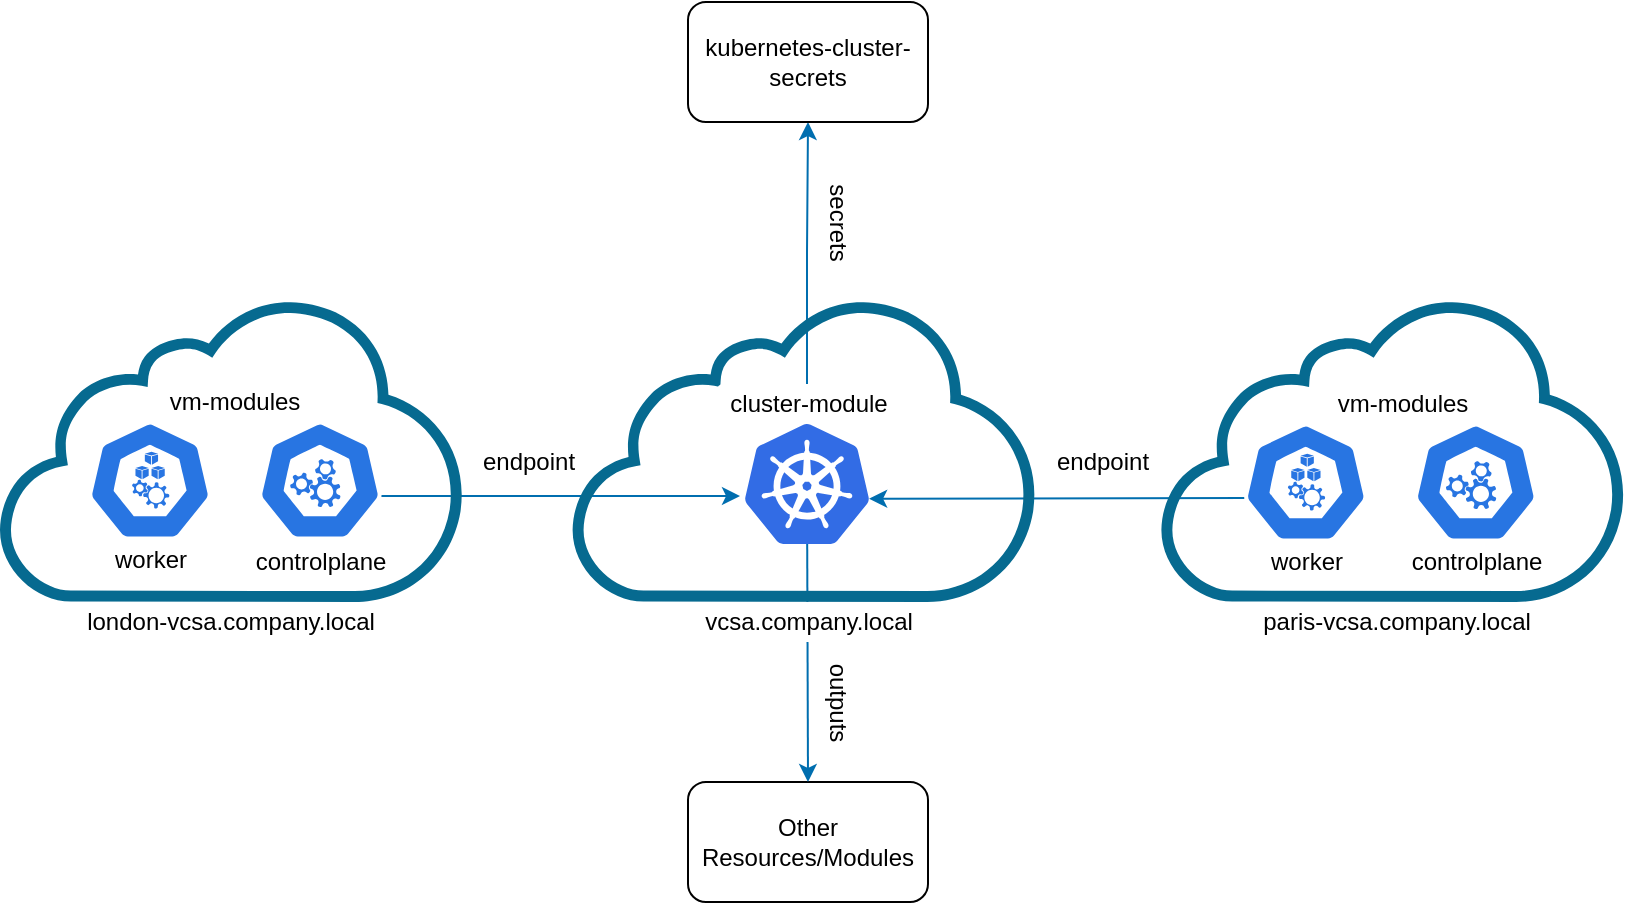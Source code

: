 <mxfile version="18.0.1" type="device"><diagram id="zyIdrQ5SEoMRF3f6zbQ5" name="Страница 1"><mxGraphModel dx="1102" dy="1025" grid="1" gridSize="10" guides="1" tooltips="1" connect="1" arrows="1" fold="1" page="1" pageScale="1" pageWidth="827" pageHeight="1169" math="0" shadow="0"><root><mxCell id="0"/><mxCell id="1" parent="0"/><mxCell id="VZ6glPLXHZivljQAD1R--48" style="edgeStyle=orthogonalEdgeStyle;rounded=0;orthogonalLoop=1;jettySize=auto;html=1;entryX=0.5;entryY=1;entryDx=0;entryDy=0;fillColor=#1ba1e2;strokeColor=#006EAF;" parent="1" source="VZ6glPLXHZivljQAD1R--34" target="VZ6glPLXHZivljQAD1R--1" edge="1"><mxGeometry relative="1" as="geometry"/></mxCell><mxCell id="VZ6glPLXHZivljQAD1R--1" value="kubernetes-cluster-secrets" style="rounded=1;whiteSpace=wrap;html=1;" parent="1" vertex="1"><mxGeometry x="350" y="20" width="120" height="60" as="geometry"/></mxCell><mxCell id="VZ6glPLXHZivljQAD1R--42" value="secrets" style="text;html=1;align=center;verticalAlign=middle;resizable=0;points=[];autosize=1;strokeColor=none;fillColor=default;rotation=90;rounded=1;" parent="1" vertex="1"><mxGeometry x="400" y="120" width="50" height="20" as="geometry"/></mxCell><mxCell id="VZ6glPLXHZivljQAD1R--49" value="" style="endArrow=classic;html=1;rounded=0;exitX=0.995;exitY=0.63;exitDx=0;exitDy=0;exitPerimeter=0;fillColor=#1ba1e2;strokeColor=#006EAF;" parent="1" source="VZ6glPLXHZivljQAD1R--13" edge="1"><mxGeometry width="50" height="50" relative="1" as="geometry"><mxPoint x="296" y="200" as="sourcePoint"/><mxPoint x="376" y="267" as="targetPoint"/></mxGeometry></mxCell><mxCell id="VZ6glPLXHZivljQAD1R--50" value="endpoint" style="text;html=1;align=center;verticalAlign=middle;resizable=0;points=[];autosize=1;strokeColor=none;fillColor=default;rounded=1;" parent="1" vertex="1"><mxGeometry x="240.39" y="240" width="60" height="20" as="geometry"/></mxCell><mxCell id="VZ6glPLXHZivljQAD1R--52" value="" style="endArrow=classic;html=1;rounded=0;exitX=0.005;exitY=0.63;exitDx=0;exitDy=0;exitPerimeter=0;entryX=0.997;entryY=0.623;entryDx=0;entryDy=0;entryPerimeter=0;fillColor=#1ba1e2;strokeColor=#006EAF;" parent="1" source="VZ6glPLXHZivljQAD1R--43" target="VZ6glPLXHZivljQAD1R--10" edge="1"><mxGeometry width="50" height="50" relative="1" as="geometry"><mxPoint x="496" y="260" as="sourcePoint"/><mxPoint x="446" y="310" as="targetPoint"/></mxGeometry></mxCell><mxCell id="VZ6glPLXHZivljQAD1R--55" value="endpoint" style="text;html=1;align=center;verticalAlign=middle;resizable=0;points=[];autosize=1;strokeColor=none;fillColor=default;rounded=1;" parent="1" vertex="1"><mxGeometry x="526.7" y="240" width="60" height="20" as="geometry"/></mxCell><mxCell id="VZ6glPLXHZivljQAD1R--56" value="" style="group" parent="1" vertex="1" connectable="0"><mxGeometry x="586.7" y="170" width="234.39" height="170" as="geometry"/></mxCell><mxCell id="VZ6glPLXHZivljQAD1R--6" value="" style="sketch=0;pointerEvents=1;shadow=0;dashed=0;html=1;strokeColor=none;aspect=fixed;labelPosition=center;verticalLabelPosition=bottom;verticalAlign=top;align=center;outlineConnect=0;shape=mxgraph.vvd.cloud_computing;fillColor=#066A90;" parent="VZ6glPLXHZivljQAD1R--56" vertex="1"><mxGeometry width="234.39" height="150" as="geometry"/></mxCell><mxCell id="VZ6glPLXHZivljQAD1R--9" value="paris-vcsa.company.local" style="text;html=1;align=center;verticalAlign=middle;resizable=0;points=[];autosize=1;strokeColor=none;fillColor=default;rounded=1;" parent="VZ6glPLXHZivljQAD1R--56" vertex="1"><mxGeometry x="42.19" y="150" width="150" height="20" as="geometry"/></mxCell><mxCell id="VZ6glPLXHZivljQAD1R--43" value="" style="sketch=0;html=1;dashed=0;whitespace=wrap;fillColor=#2875E2;strokeColor=#ffffff;points=[[0.005,0.63,0],[0.1,0.2,0],[0.9,0.2,0],[0.5,0,0],[0.995,0.63,0],[0.72,0.99,0],[0.5,1,0],[0.28,0.99,0]];shape=mxgraph.kubernetes.icon;prIcon=node" parent="VZ6glPLXHZivljQAD1R--56" vertex="1"><mxGeometry x="41.2" y="60.5" width="61.98" height="59.5" as="geometry"/></mxCell><mxCell id="VZ6glPLXHZivljQAD1R--44" value="" style="sketch=0;html=1;dashed=0;whitespace=wrap;fillColor=#2875E2;strokeColor=#ffffff;points=[[0.005,0.63,0],[0.1,0.2,0],[0.9,0.2,0],[0.5,0,0],[0.995,0.63,0],[0.72,0.99,0],[0.5,1,0],[0.28,0.99,0]];shape=mxgraph.kubernetes.icon;prIcon=master" parent="VZ6glPLXHZivljQAD1R--56" vertex="1"><mxGeometry x="126.2" y="60.5" width="61.98" height="59.5" as="geometry"/></mxCell><mxCell id="VZ6glPLXHZivljQAD1R--45" value="worker" style="text;html=1;align=center;verticalAlign=middle;resizable=0;points=[];autosize=1;strokeColor=none;fillColor=default;rounded=1;" parent="VZ6glPLXHZivljQAD1R--56" vertex="1"><mxGeometry x="47.19" y="120" width="50" height="20" as="geometry"/></mxCell><mxCell id="VZ6glPLXHZivljQAD1R--46" value="controlplane" style="text;html=1;align=center;verticalAlign=middle;resizable=0;points=[];autosize=1;strokeColor=none;fillColor=default;rounded=1;" parent="VZ6glPLXHZivljQAD1R--56" vertex="1"><mxGeometry x="117.19" y="120" width="80" height="20" as="geometry"/></mxCell><mxCell id="VZ6glPLXHZivljQAD1R--47" value="vm-modules" style="text;html=1;align=center;verticalAlign=middle;resizable=0;points=[];autosize=1;strokeColor=none;fillColor=default;rounded=1;" parent="VZ6glPLXHZivljQAD1R--56" vertex="1"><mxGeometry x="80.0" y="41" width="80" height="20" as="geometry"/></mxCell><mxCell id="VZ6glPLXHZivljQAD1R--57" value="" style="group;fillColor=none;" parent="1" vertex="1" connectable="0"><mxGeometry x="6" y="170" width="234.39" height="170" as="geometry"/></mxCell><mxCell id="VZ6glPLXHZivljQAD1R--4" value="" style="sketch=0;pointerEvents=1;shadow=0;dashed=0;html=1;strokeColor=none;aspect=fixed;labelPosition=center;verticalLabelPosition=bottom;verticalAlign=top;align=center;outlineConnect=0;shape=mxgraph.vvd.cloud_computing;fillColor=#066A90;" parent="VZ6glPLXHZivljQAD1R--57" vertex="1"><mxGeometry width="234.39" height="150" as="geometry"/></mxCell><mxCell id="VZ6glPLXHZivljQAD1R--8" value="london-vcsa.company.local" style="text;html=1;align=center;verticalAlign=middle;resizable=0;points=[];autosize=1;strokeColor=none;fillColor=default;rounded=1;" parent="VZ6glPLXHZivljQAD1R--57" vertex="1"><mxGeometry x="35" y="150" width="160" height="20" as="geometry"/></mxCell><mxCell id="VZ6glPLXHZivljQAD1R--12" value="" style="sketch=0;html=1;dashed=0;whitespace=wrap;fillColor=#2875E2;strokeColor=#ffffff;points=[[0.005,0.63,0],[0.1,0.2,0],[0.9,0.2,0],[0.5,0,0],[0.995,0.63,0],[0.72,0.99,0],[0.5,1,0],[0.28,0.99,0]];shape=mxgraph.kubernetes.icon;prIcon=node" parent="VZ6glPLXHZivljQAD1R--57" vertex="1"><mxGeometry x="44.01" y="59.5" width="61.98" height="59.5" as="geometry"/></mxCell><mxCell id="VZ6glPLXHZivljQAD1R--13" value="" style="sketch=0;html=1;dashed=0;whitespace=wrap;fillColor=#2875E2;strokeColor=#ffffff;points=[[0.005,0.63,0],[0.1,0.2,0],[0.9,0.2,0],[0.5,0,0],[0.995,0.63,0],[0.72,0.99,0],[0.5,1,0],[0.28,0.99,0]];shape=mxgraph.kubernetes.icon;prIcon=master" parent="VZ6glPLXHZivljQAD1R--57" vertex="1"><mxGeometry x="129.01" y="59.5" width="61.98" height="59.5" as="geometry"/></mxCell><mxCell id="VZ6glPLXHZivljQAD1R--15" value="worker" style="text;html=1;align=center;verticalAlign=middle;resizable=0;points=[];autosize=1;strokeColor=none;fillColor=default;rounded=1;" parent="VZ6glPLXHZivljQAD1R--57" vertex="1"><mxGeometry x="50" y="119" width="50" height="20" as="geometry"/></mxCell><mxCell id="VZ6glPLXHZivljQAD1R--16" value="controlplane" style="text;html=1;align=center;verticalAlign=middle;resizable=0;points=[];autosize=1;strokeColor=none;fillColor=default;rounded=1;" parent="VZ6glPLXHZivljQAD1R--57" vertex="1"><mxGeometry x="120" y="119.5" width="80" height="20" as="geometry"/></mxCell><mxCell id="VZ6glPLXHZivljQAD1R--36" value="vm-modules" style="text;html=1;align=center;verticalAlign=middle;resizable=0;points=[];autosize=1;strokeColor=none;fillColor=default;rounded=1;" parent="VZ6glPLXHZivljQAD1R--57" vertex="1"><mxGeometry x="77.19" y="40" width="80" height="20" as="geometry"/></mxCell><mxCell id="VZ6glPLXHZivljQAD1R--60" value="Other Resources/Modules" style="rounded=1;whiteSpace=wrap;html=1;" parent="1" vertex="1"><mxGeometry x="350" y="410" width="120" height="60" as="geometry"/></mxCell><mxCell id="VZ6glPLXHZivljQAD1R--61" value="" style="endArrow=classic;html=1;rounded=0;entryX=0.5;entryY=0;entryDx=0;entryDy=0;fillColor=#1ba1e2;strokeColor=#006EAF;" parent="1" source="VZ6glPLXHZivljQAD1R--10" target="VZ6glPLXHZivljQAD1R--60" edge="1"><mxGeometry width="50" height="50" relative="1" as="geometry"><mxPoint x="446" y="290" as="sourcePoint"/><mxPoint x="396" y="340" as="targetPoint"/></mxGeometry></mxCell><mxCell id="VZ6glPLXHZivljQAD1R--58" value="" style="group;rounded=1;" parent="1" vertex="1" connectable="0"><mxGeometry x="292.31" y="170" width="234.39" height="170" as="geometry"/></mxCell><mxCell id="VZ6glPLXHZivljQAD1R--5" value="" style="sketch=0;pointerEvents=1;shadow=0;dashed=0;html=1;strokeColor=none;aspect=fixed;labelPosition=center;verticalLabelPosition=bottom;verticalAlign=top;align=center;outlineConnect=0;shape=mxgraph.vvd.cloud_computing;fillColor=#066A90;" parent="VZ6glPLXHZivljQAD1R--58" vertex="1"><mxGeometry width="234.39" height="150" as="geometry"/></mxCell><mxCell id="VZ6glPLXHZivljQAD1R--10" value="" style="sketch=0;aspect=fixed;html=1;points=[];align=center;image;fontSize=12;image=img/lib/mscae/Kubernetes.svg;" parent="VZ6glPLXHZivljQAD1R--58" vertex="1"><mxGeometry x="85.94" y="61" width="62.5" height="60" as="geometry"/></mxCell><mxCell id="VZ6glPLXHZivljQAD1R--34" value="cluster-module" style="text;html=1;align=center;verticalAlign=middle;resizable=0;points=[];autosize=1;strokeColor=none;fillColor=default;rounded=1;" parent="VZ6glPLXHZivljQAD1R--58" vertex="1"><mxGeometry x="72.19" y="41" width="90" height="20" as="geometry"/></mxCell><mxCell id="VZ6glPLXHZivljQAD1R--7" value="vcsa.company.local" style="text;html=1;align=center;verticalAlign=middle;resizable=0;points=[];autosize=1;strokeColor=none;fillColor=default;" parent="VZ6glPLXHZivljQAD1R--58" vertex="1"><mxGeometry x="57.19" y="150" width="120" height="20" as="geometry"/></mxCell><mxCell id="YPZngZLsezUkT7KHorgY-1" value="outputs" style="text;html=1;align=center;verticalAlign=middle;resizable=0;points=[];autosize=1;strokeColor=none;fillColor=default;rotation=90;rounded=1;" parent="1" vertex="1"><mxGeometry x="400" y="360" width="50" height="20" as="geometry"/></mxCell></root></mxGraphModel></diagram></mxfile>